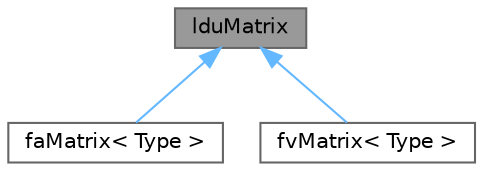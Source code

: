 digraph "lduMatrix"
{
 // LATEX_PDF_SIZE
  bgcolor="transparent";
  edge [fontname=Helvetica,fontsize=10,labelfontname=Helvetica,labelfontsize=10];
  node [fontname=Helvetica,fontsize=10,shape=box,height=0.2,width=0.4];
  Node1 [id="Node000001",label="lduMatrix",height=0.2,width=0.4,color="gray40", fillcolor="grey60", style="filled", fontcolor="black",tooltip="lduMatrix is a general matrix class in which the coefficients are stored as three arrays,..."];
  Node1 -> Node2 [id="edge1_Node000001_Node000002",dir="back",color="steelblue1",style="solid",tooltip=" "];
  Node2 [id="Node000002",label="faMatrix\< Type \>",height=0.2,width=0.4,color="gray40", fillcolor="white", style="filled",URL="$classFoam_1_1faMatrix.html",tooltip="A special matrix type and solver, designed for finite area solutions of scalar equations...."];
  Node1 -> Node3 [id="edge2_Node000001_Node000003",dir="back",color="steelblue1",style="solid",tooltip=" "];
  Node3 [id="Node000003",label="fvMatrix\< Type \>",height=0.2,width=0.4,color="gray40", fillcolor="white", style="filled",URL="$classFoam_1_1fvMatrix.html",tooltip="A special matrix type and solver, designed for finite volume solutions of scalar equations...."];
}
